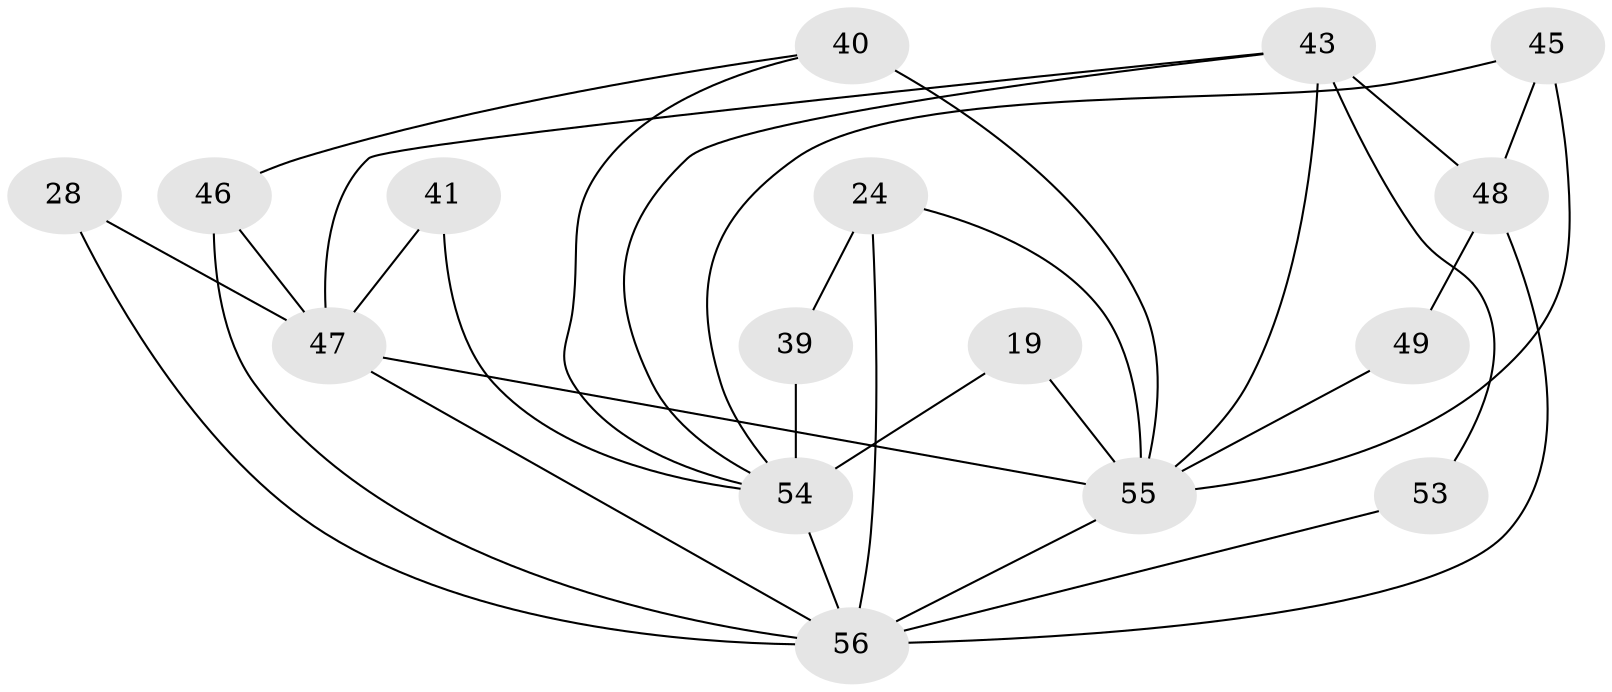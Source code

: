 // original degree distribution, {4: 1.0}
// Generated by graph-tools (version 1.1) at 2025/03/03/04/25 22:03:30]
// undirected, 16 vertices, 31 edges
graph export_dot {
graph [start="1"]
  node [color=gray90,style=filled];
  19 [super="+17"];
  24 [super="+11"];
  28;
  39 [super="+9"];
  40 [super="+34"];
  41;
  43 [super="+42+12"];
  45 [super="+38"];
  46 [super="+44"];
  47 [super="+35+22+32"];
  48 [super="+33+27"];
  49;
  53;
  54 [super="+1+13+30+52"];
  55 [super="+29+25"];
  56 [super="+20+36+51+50"];
  19 -- 54 [weight=3];
  19 -- 55 [weight=3];
  24 -- 39 [weight=3];
  24 -- 55 [weight=2];
  24 -- 56;
  28 -- 56 [weight=2];
  28 -- 47 [weight=2];
  39 -- 54 [weight=3];
  40 -- 46 [weight=2];
  40 -- 54;
  40 -- 55 [weight=3];
  41 -- 47 [weight=3];
  41 -- 54;
  43 -- 48 [weight=2];
  43 -- 54;
  43 -- 55 [weight=2];
  43 -- 53 [weight=2];
  43 -- 47;
  45 -- 48 [weight=2];
  45 -- 54;
  45 -- 55 [weight=3];
  46 -- 47 [weight=2];
  46 -- 56 [weight=2];
  47 -- 55 [weight=4];
  47 -- 56 [weight=2];
  48 -- 49;
  48 -- 56 [weight=3];
  49 -- 55 [weight=3];
  53 -- 56 [weight=2];
  54 -- 56 [weight=4];
  55 -- 56 [weight=4];
}
